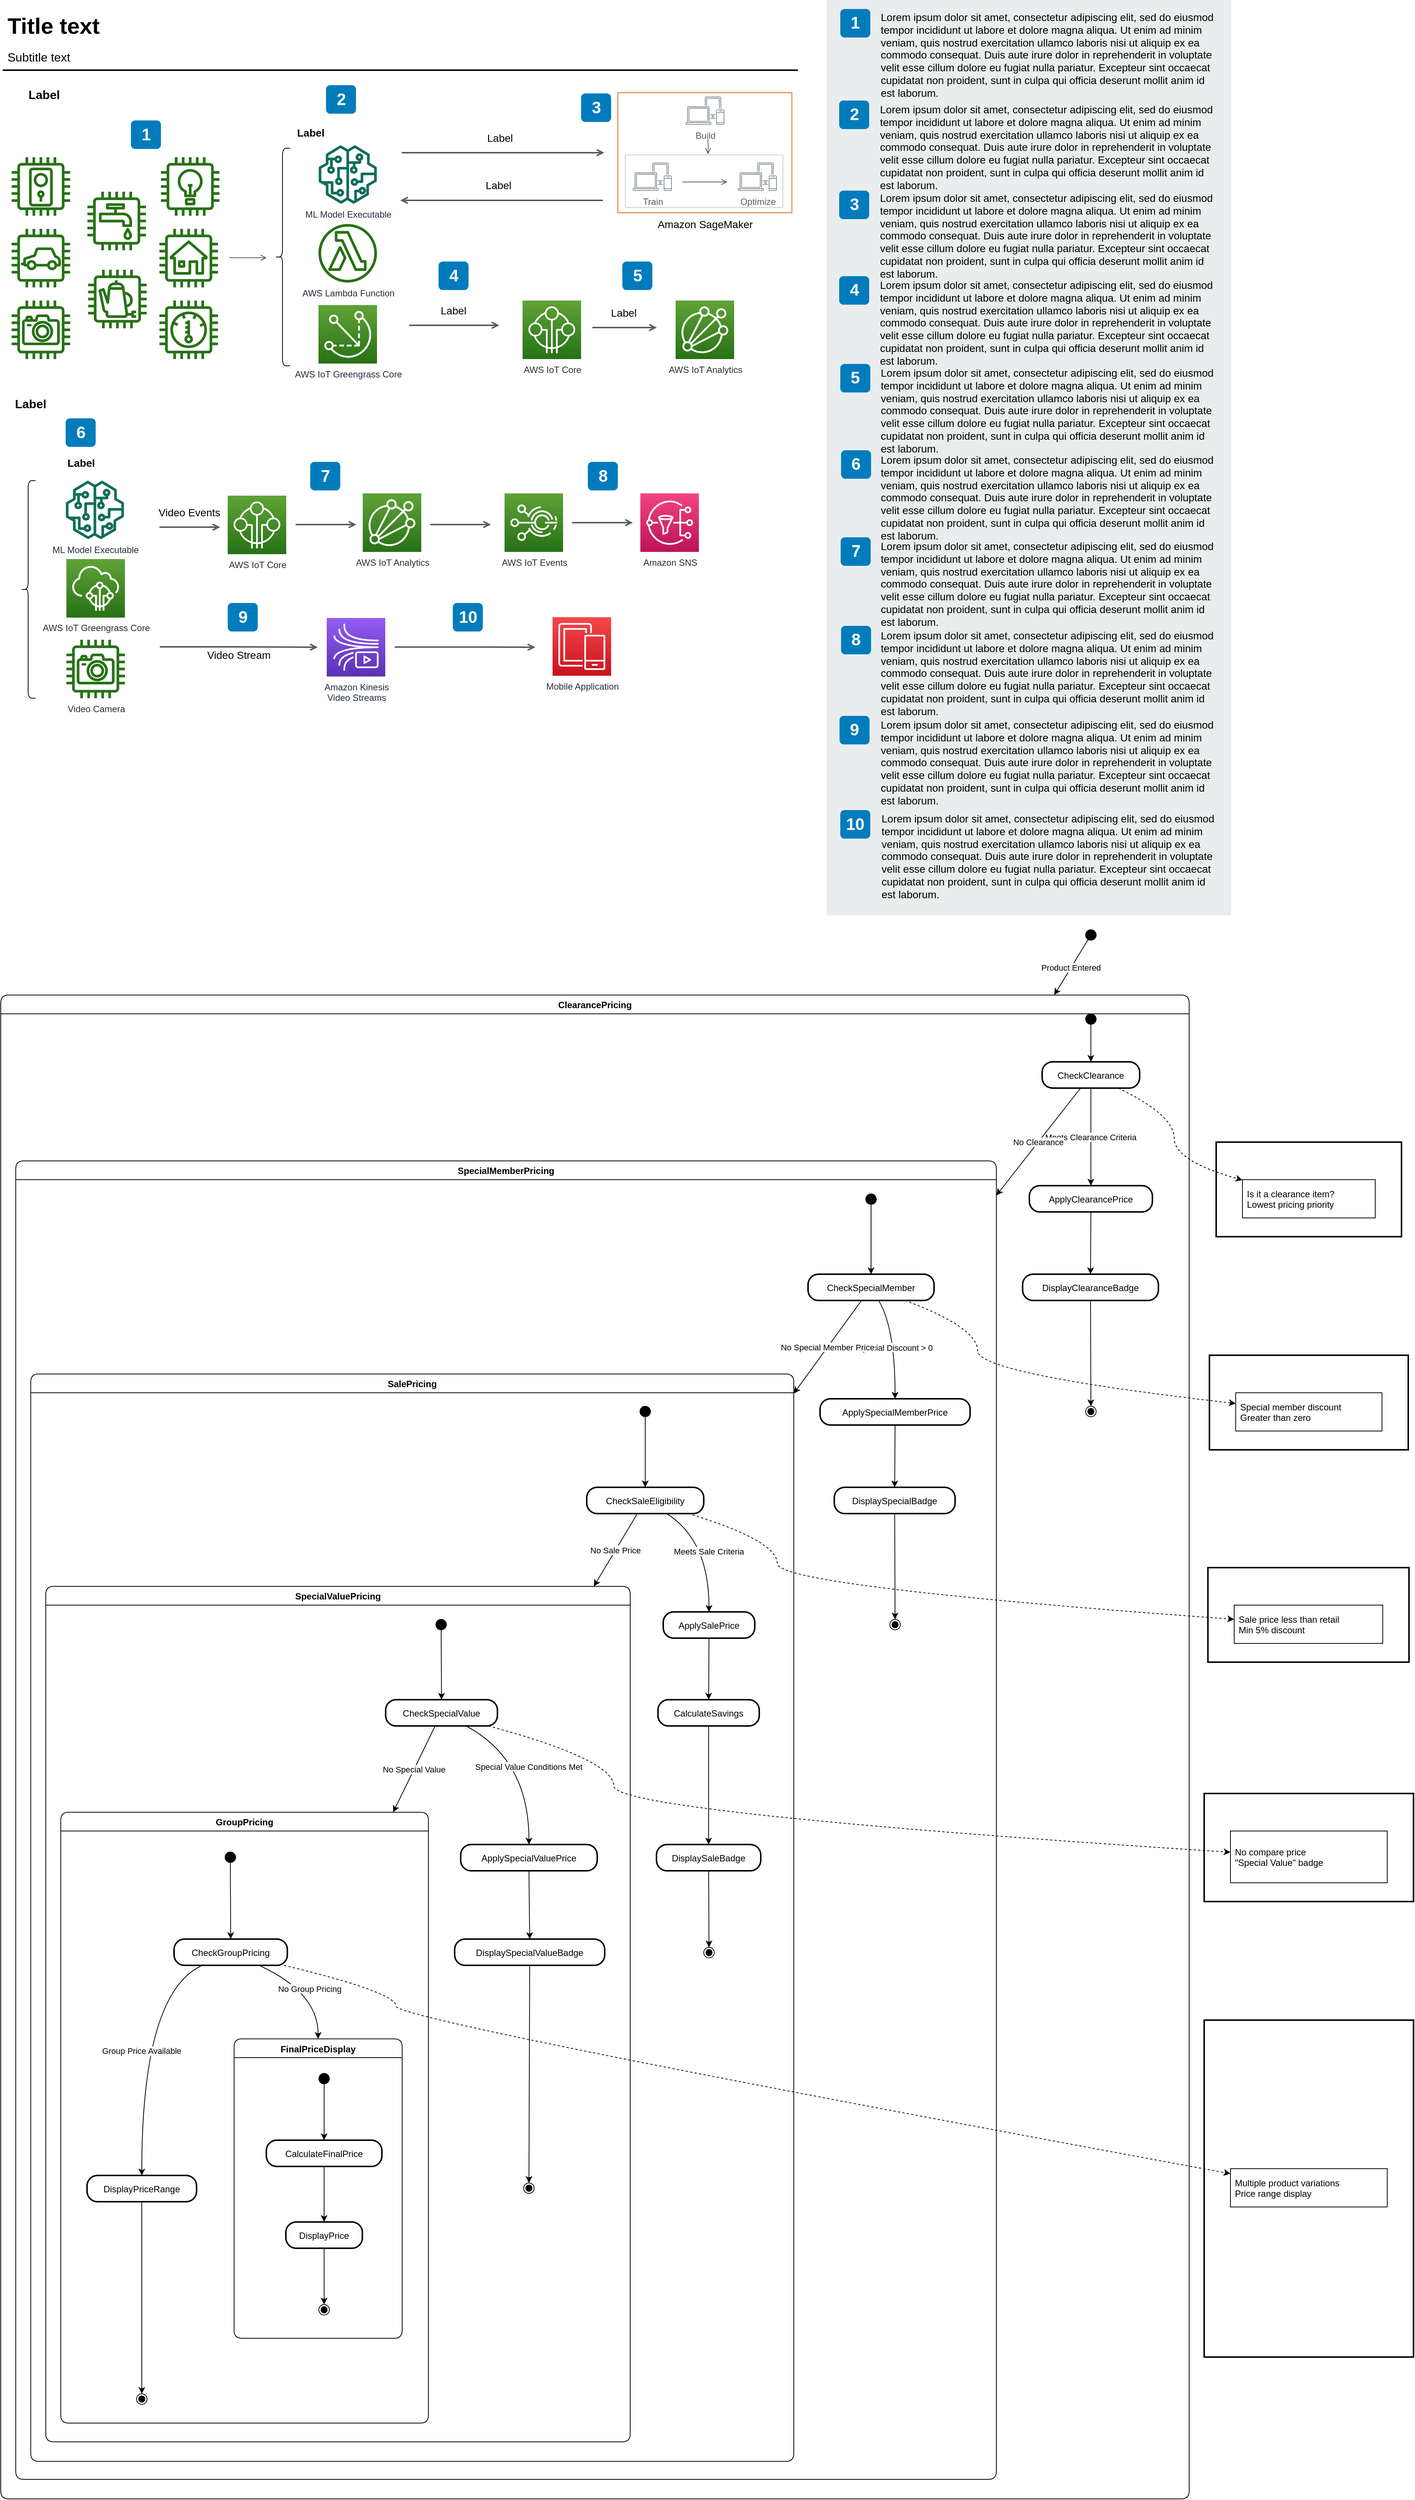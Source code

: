 <mxfile version="24.8.6">
  <diagram id="Ht1M8jgEwFfnCIfOTk4-" name="Page-1">
    <mxGraphModel dx="1221" dy="765" grid="1" gridSize="10" guides="1" tooltips="1" connect="1" arrows="1" fold="1" page="1" pageScale="1" pageWidth="1169" pageHeight="827" math="0" shadow="0">
      <root>
        <mxCell id="0" />
        <mxCell id="1" parent="0" />
        <mxCell id="-QjtrjUzRDEMRZ5MF8oH-14" value="Amazon SageMaker" style="whiteSpace=wrap;html=1;fillColor=none;fontSize=14;fontColor=#000000;dashed=0;fontStyle=0;align=center;verticalAlign=top;strokeColor=#D86613;gradientColor=none;spacingLeft=0;labelPosition=center;verticalLabelPosition=bottom;container=1;pointerEvents=0;collapsible=0;recursiveResize=0;" parent="1" vertex="1">
          <mxGeometry x="872.5" y="174.5" width="232" height="160" as="geometry" />
        </mxCell>
        <mxCell id="SCVMTBWpLvtzJIhz15lM-34" value="" style="whiteSpace=wrap;html=1;fillColor=none;fontSize=14;fontColor=#000000;dashed=0;fontStyle=0;align=center;verticalAlign=top;strokeColor=#CCCCCC;gradientColor=none;spacingLeft=0;labelPosition=center;verticalLabelPosition=bottom;" parent="1" vertex="1">
          <mxGeometry x="882.5" y="257.5" width="210" height="70" as="geometry" />
        </mxCell>
        <mxCell id="-QjtrjUzRDEMRZ5MF8oH-1" value="" style="outlineConnect=0;fontColor=#232F3E;gradientColor=none;fillColor=#277116;strokeColor=none;dashed=0;verticalLabelPosition=bottom;verticalAlign=top;align=center;html=1;fontSize=12;fontStyle=0;aspect=fixed;pointerEvents=1;shape=mxgraph.aws4.door_lock;" parent="1" vertex="1">
          <mxGeometry x="64.5" y="260.5" width="78" height="78" as="geometry" />
        </mxCell>
        <mxCell id="-QjtrjUzRDEMRZ5MF8oH-2" value="" style="outlineConnect=0;fontColor=#232F3E;gradientColor=none;fillColor=#277116;strokeColor=none;dashed=0;verticalLabelPosition=bottom;verticalAlign=top;align=center;html=1;fontSize=12;fontStyle=0;aspect=fixed;pointerEvents=1;shape=mxgraph.aws4.car;" parent="1" vertex="1">
          <mxGeometry x="64.5" y="356" width="78" height="78" as="geometry" />
        </mxCell>
        <mxCell id="-QjtrjUzRDEMRZ5MF8oH-3" value="" style="outlineConnect=0;fontColor=#232F3E;gradientColor=none;fillColor=#277116;strokeColor=none;dashed=0;verticalLabelPosition=bottom;verticalAlign=top;align=center;html=1;fontSize=12;fontStyle=0;aspect=fixed;pointerEvents=1;shape=mxgraph.aws4.camera;" parent="1" vertex="1">
          <mxGeometry x="64.5" y="451.5" width="78" height="78" as="geometry" />
        </mxCell>
        <mxCell id="-QjtrjUzRDEMRZ5MF8oH-4" value="" style="outlineConnect=0;fontColor=#232F3E;gradientColor=none;fillColor=#277116;strokeColor=none;dashed=0;verticalLabelPosition=bottom;verticalAlign=top;align=center;html=1;fontSize=12;fontStyle=0;aspect=fixed;pointerEvents=1;shape=mxgraph.aws4.utility;" parent="1" vertex="1">
          <mxGeometry x="165.5" y="306.5" width="78" height="78" as="geometry" />
        </mxCell>
        <mxCell id="-QjtrjUzRDEMRZ5MF8oH-5" value="" style="outlineConnect=0;fontColor=#232F3E;gradientColor=none;fillColor=#277116;strokeColor=none;dashed=0;verticalLabelPosition=bottom;verticalAlign=top;align=center;html=1;fontSize=12;fontStyle=0;aspect=fixed;pointerEvents=1;shape=mxgraph.aws4.coffee_pot;" parent="1" vertex="1">
          <mxGeometry x="166.5" y="410.5" width="78" height="78" as="geometry" />
        </mxCell>
        <mxCell id="-QjtrjUzRDEMRZ5MF8oH-6" value="" style="outlineConnect=0;fontColor=#232F3E;gradientColor=none;fillColor=#277116;strokeColor=none;dashed=0;verticalLabelPosition=bottom;verticalAlign=top;align=center;html=1;fontSize=12;fontStyle=0;aspect=fixed;pointerEvents=1;shape=mxgraph.aws4.lightbulb;" parent="1" vertex="1">
          <mxGeometry x="263.5" y="260.5" width="78" height="78" as="geometry" />
        </mxCell>
        <mxCell id="-QjtrjUzRDEMRZ5MF8oH-7" value="" style="outlineConnect=0;fontColor=#232F3E;gradientColor=none;fillColor=#277116;strokeColor=none;dashed=0;verticalLabelPosition=bottom;verticalAlign=top;align=center;html=1;fontSize=12;fontStyle=0;aspect=fixed;pointerEvents=1;shape=mxgraph.aws4.house;" parent="1" vertex="1">
          <mxGeometry x="261.5" y="356" width="78" height="78" as="geometry" />
        </mxCell>
        <mxCell id="-QjtrjUzRDEMRZ5MF8oH-8" value="" style="outlineConnect=0;fontColor=#232F3E;gradientColor=none;fillColor=#277116;strokeColor=none;dashed=0;verticalLabelPosition=bottom;verticalAlign=top;align=center;html=1;fontSize=12;fontStyle=0;aspect=fixed;pointerEvents=1;shape=mxgraph.aws4.thermostat;" parent="1" vertex="1">
          <mxGeometry x="261.5" y="451.5" width="78" height="78" as="geometry" />
        </mxCell>
        <mxCell id="-QjtrjUzRDEMRZ5MF8oH-9" value="1" style="rounded=1;whiteSpace=wrap;html=1;fillColor=#007CBD;strokeColor=none;fontColor=#FFFFFF;fontStyle=1;fontSize=22;" parent="1" vertex="1">
          <mxGeometry x="223.5" y="211.5" width="40" height="38" as="geometry" />
        </mxCell>
        <mxCell id="-QjtrjUzRDEMRZ5MF8oH-10" value="ML Model Executable" style="outlineConnect=0;fontColor=#232F3E;gradientColor=none;fillColor=#116D5B;strokeColor=none;dashed=0;verticalLabelPosition=bottom;verticalAlign=top;align=center;html=1;fontSize=12;fontStyle=0;aspect=fixed;pointerEvents=1;shape=mxgraph.aws4.sagemaker_model;" parent="1" vertex="1">
          <mxGeometry x="473.5" y="244.5" width="78" height="78" as="geometry" />
        </mxCell>
        <mxCell id="-QjtrjUzRDEMRZ5MF8oH-11" value="AWS Lambda Function" style="outlineConnect=0;fontColor=#232F3E;gradientColor=none;fillColor=#277116;strokeColor=none;dashed=0;verticalLabelPosition=bottom;verticalAlign=top;align=center;html=1;fontSize=12;fontStyle=0;aspect=fixed;pointerEvents=1;shape=mxgraph.aws4.lambda_function;" parent="1" vertex="1">
          <mxGeometry x="473.5" y="349.5" width="78" height="78" as="geometry" />
        </mxCell>
        <mxCell id="-QjtrjUzRDEMRZ5MF8oH-12" value="AWS IoT Greengrass Core" style="outlineConnect=0;fontColor=#232F3E;gradientColor=#60A337;gradientDirection=north;fillColor=#277116;strokeColor=#ffffff;dashed=0;verticalLabelPosition=bottom;verticalAlign=top;align=center;html=1;fontSize=12;fontStyle=0;aspect=fixed;shape=mxgraph.aws4.resourceIcon;resIcon=mxgraph.aws4.greengrass;" parent="1" vertex="1">
          <mxGeometry x="473.5" y="457.5" width="78" height="78" as="geometry" />
        </mxCell>
        <mxCell id="-QjtrjUzRDEMRZ5MF8oH-16" value="AWS IoT Core" style="outlineConnect=0;fontColor=#232F3E;gradientColor=#60A337;gradientDirection=north;fillColor=#277116;strokeColor=#ffffff;dashed=0;verticalLabelPosition=bottom;verticalAlign=top;align=center;html=1;fontSize=12;fontStyle=0;aspect=fixed;shape=mxgraph.aws4.resourceIcon;resIcon=mxgraph.aws4.internet_of_things;" parent="1" vertex="1">
          <mxGeometry x="745.5" y="451.5" width="78" height="78" as="geometry" />
        </mxCell>
        <mxCell id="-QjtrjUzRDEMRZ5MF8oH-17" value="AWS IoT Analytics" style="outlineConnect=0;fontColor=#232F3E;gradientColor=#60A337;gradientDirection=north;fillColor=#277116;strokeColor=#ffffff;dashed=0;verticalLabelPosition=bottom;verticalAlign=top;align=center;html=1;fontSize=12;fontStyle=0;aspect=fixed;shape=mxgraph.aws4.resourceIcon;resIcon=mxgraph.aws4.iot_analytics;" parent="1" vertex="1">
          <mxGeometry x="949.5" y="451.5" width="78" height="78" as="geometry" />
        </mxCell>
        <mxCell id="-QjtrjUzRDEMRZ5MF8oH-18" value="ML Model Executable" style="outlineConnect=0;fontColor=#232F3E;gradientColor=none;fillColor=#116D5B;strokeColor=none;dashed=0;verticalLabelPosition=bottom;verticalAlign=top;align=center;html=1;fontSize=12;fontStyle=0;aspect=fixed;pointerEvents=1;shape=mxgraph.aws4.sagemaker_model;" parent="1" vertex="1">
          <mxGeometry x="136.5" y="691.5" width="78" height="78" as="geometry" />
        </mxCell>
        <mxCell id="-QjtrjUzRDEMRZ5MF8oH-19" value="AWS IoT Greengrass Core" style="outlineConnect=0;fontColor=#232F3E;gradientColor=#60A337;gradientDirection=north;fillColor=#277116;strokeColor=#ffffff;dashed=0;verticalLabelPosition=bottom;verticalAlign=top;align=center;html=1;fontSize=12;fontStyle=0;aspect=fixed;shape=mxgraph.aws4.resourceIcon;resIcon=mxgraph.aws4.iot_core;" parent="1" vertex="1">
          <mxGeometry x="137.5" y="796" width="78" height="78" as="geometry" />
        </mxCell>
        <mxCell id="-QjtrjUzRDEMRZ5MF8oH-20" value="Video Camera" style="outlineConnect=0;fontColor=#232F3E;gradientColor=none;fillColor=#277116;strokeColor=none;dashed=0;verticalLabelPosition=bottom;verticalAlign=top;align=center;html=1;fontSize=12;fontStyle=0;aspect=fixed;pointerEvents=1;shape=mxgraph.aws4.camera;" parent="1" vertex="1">
          <mxGeometry x="137.5" y="903.5" width="78" height="78" as="geometry" />
        </mxCell>
        <mxCell id="-QjtrjUzRDEMRZ5MF8oH-21" value="AWS IoT Core" style="outlineConnect=0;fontColor=#232F3E;gradientColor=#60A337;gradientDirection=north;fillColor=#277116;strokeColor=#ffffff;dashed=0;verticalLabelPosition=bottom;verticalAlign=top;align=center;html=1;fontSize=12;fontStyle=0;aspect=fixed;shape=mxgraph.aws4.resourceIcon;resIcon=mxgraph.aws4.internet_of_things;" parent="1" vertex="1">
          <mxGeometry x="352.5" y="711.5" width="78" height="78" as="geometry" />
        </mxCell>
        <mxCell id="-QjtrjUzRDEMRZ5MF8oH-22" value="AWS IoT Analytics" style="outlineConnect=0;fontColor=#232F3E;gradientColor=#60A337;gradientDirection=north;fillColor=#277116;strokeColor=#ffffff;dashed=0;verticalLabelPosition=bottom;verticalAlign=top;align=center;html=1;fontSize=12;fontStyle=0;aspect=fixed;shape=mxgraph.aws4.resourceIcon;resIcon=mxgraph.aws4.iot_analytics;" parent="1" vertex="1">
          <mxGeometry x="532.5" y="708.5" width="78" height="78" as="geometry" />
        </mxCell>
        <mxCell id="-QjtrjUzRDEMRZ5MF8oH-23" value="AWS IoT Events" style="outlineConnect=0;fontColor=#232F3E;gradientColor=#60A337;gradientDirection=north;fillColor=#277116;strokeColor=#ffffff;dashed=0;verticalLabelPosition=bottom;verticalAlign=top;align=center;html=1;fontSize=12;fontStyle=0;aspect=fixed;shape=mxgraph.aws4.resourceIcon;resIcon=mxgraph.aws4.iot_events;" parent="1" vertex="1">
          <mxGeometry x="721.5" y="708.5" width="78" height="78" as="geometry" />
        </mxCell>
        <mxCell id="-QjtrjUzRDEMRZ5MF8oH-24" value="Amazon SNS" style="outlineConnect=0;fontColor=#232F3E;gradientColor=#F34482;gradientDirection=north;fillColor=#BC1356;strokeColor=#ffffff;dashed=0;verticalLabelPosition=bottom;verticalAlign=top;align=center;html=1;fontSize=12;fontStyle=0;aspect=fixed;shape=mxgraph.aws4.resourceIcon;resIcon=mxgraph.aws4.sns;" parent="1" vertex="1">
          <mxGeometry x="902.5" y="708.5" width="78" height="78" as="geometry" />
        </mxCell>
        <mxCell id="-QjtrjUzRDEMRZ5MF8oH-25" value="Amazon Kinesis&lt;br&gt;Video Streams&lt;br&gt;" style="outlineConnect=0;fontColor=#232F3E;gradientColor=#945DF2;gradientDirection=north;fillColor=#5A30B5;strokeColor=#ffffff;dashed=0;verticalLabelPosition=bottom;verticalAlign=top;align=center;html=1;fontSize=12;fontStyle=0;aspect=fixed;shape=mxgraph.aws4.resourceIcon;resIcon=mxgraph.aws4.kinesis_video_streams;" parent="1" vertex="1">
          <mxGeometry x="484.5" y="874.5" width="78" height="78" as="geometry" />
        </mxCell>
        <mxCell id="-QjtrjUzRDEMRZ5MF8oH-26" value="Mobile Application" style="outlineConnect=0;fontColor=#232F3E;gradientColor=#F54749;gradientDirection=north;fillColor=#C7131F;strokeColor=#ffffff;dashed=0;verticalLabelPosition=bottom;verticalAlign=top;align=center;html=1;fontSize=12;fontStyle=0;aspect=fixed;shape=mxgraph.aws4.resourceIcon;resIcon=mxgraph.aws4.mobile;" parent="1" vertex="1">
          <mxGeometry x="785.5" y="873.5" width="78" height="78" as="geometry" />
        </mxCell>
        <mxCell id="-QjtrjUzRDEMRZ5MF8oH-27" value="2" style="rounded=1;whiteSpace=wrap;html=1;fillColor=#007CBD;strokeColor=none;fontColor=#FFFFFF;fontStyle=1;fontSize=22;" parent="1" vertex="1">
          <mxGeometry x="483.5" y="164.5" width="40" height="38" as="geometry" />
        </mxCell>
        <mxCell id="-QjtrjUzRDEMRZ5MF8oH-28" value="3" style="rounded=1;whiteSpace=wrap;html=1;fillColor=#007CBD;strokeColor=none;fontColor=#FFFFFF;fontStyle=1;fontSize=22;" parent="1" vertex="1">
          <mxGeometry x="823.5" y="175.5" width="40" height="38" as="geometry" />
        </mxCell>
        <mxCell id="-QjtrjUzRDEMRZ5MF8oH-29" value="4" style="rounded=1;whiteSpace=wrap;html=1;fillColor=#007CBD;strokeColor=none;fontColor=#FFFFFF;fontStyle=1;fontSize=22;" parent="1" vertex="1">
          <mxGeometry x="633.5" y="399.5" width="40" height="38" as="geometry" />
        </mxCell>
        <mxCell id="-QjtrjUzRDEMRZ5MF8oH-30" value="5" style="rounded=1;whiteSpace=wrap;html=1;fillColor=#007CBD;strokeColor=none;fontColor=#FFFFFF;fontStyle=1;fontSize=22;" parent="1" vertex="1">
          <mxGeometry x="878.5" y="399.5" width="40" height="38" as="geometry" />
        </mxCell>
        <mxCell id="-QjtrjUzRDEMRZ5MF8oH-31" value="6" style="rounded=1;whiteSpace=wrap;html=1;fillColor=#007CBD;strokeColor=none;fontColor=#FFFFFF;fontStyle=1;fontSize=22;" parent="1" vertex="1">
          <mxGeometry x="136.5" y="608.5" width="40" height="38" as="geometry" />
        </mxCell>
        <mxCell id="-QjtrjUzRDEMRZ5MF8oH-32" value="7" style="rounded=1;whiteSpace=wrap;html=1;fillColor=#007CBD;strokeColor=none;fontColor=#FFFFFF;fontStyle=1;fontSize=22;" parent="1" vertex="1">
          <mxGeometry x="462.5" y="666.5" width="40" height="38" as="geometry" />
        </mxCell>
        <mxCell id="-QjtrjUzRDEMRZ5MF8oH-33" value="8" style="rounded=1;whiteSpace=wrap;html=1;fillColor=#007CBD;strokeColor=none;fontColor=#FFFFFF;fontStyle=1;fontSize=22;" parent="1" vertex="1">
          <mxGeometry x="832.5" y="666.5" width="40" height="38" as="geometry" />
        </mxCell>
        <mxCell id="-QjtrjUzRDEMRZ5MF8oH-34" value="9" style="rounded=1;whiteSpace=wrap;html=1;fillColor=#007CBD;strokeColor=none;fontColor=#FFFFFF;fontStyle=1;fontSize=22;" parent="1" vertex="1">
          <mxGeometry x="352.5" y="854.5" width="40" height="38" as="geometry" />
        </mxCell>
        <mxCell id="-QjtrjUzRDEMRZ5MF8oH-35" value="10" style="rounded=1;whiteSpace=wrap;html=1;fillColor=#007CBD;strokeColor=none;fontColor=#FFFFFF;fontStyle=1;fontSize=22;" parent="1" vertex="1">
          <mxGeometry x="652.5" y="854.5" width="40" height="38" as="geometry" />
        </mxCell>
        <mxCell id="-QjtrjUzRDEMRZ5MF8oH-47" value="Title text" style="text;html=1;resizable=0;points=[];autosize=1;align=left;verticalAlign=top;spacingTop=-4;fontSize=30;fontStyle=1" parent="1" vertex="1">
          <mxGeometry x="56.5" y="64.5" width="130" height="40" as="geometry" />
        </mxCell>
        <mxCell id="-QjtrjUzRDEMRZ5MF8oH-48" value="Subtitle text&lt;br style=&quot;font-size: 16px&quot;&gt;" style="text;html=1;resizable=0;points=[];autosize=1;align=left;verticalAlign=top;spacingTop=-4;fontSize=16;" parent="1" vertex="1">
          <mxGeometry x="56.5" y="114.5" width="100" height="20" as="geometry" />
        </mxCell>
        <mxCell id="-QjtrjUzRDEMRZ5MF8oH-49" value="Label" style="text;html=1;resizable=0;points=[];autosize=1;align=left;verticalAlign=top;spacingTop=-4;fontSize=16;fontStyle=1" parent="1" vertex="1">
          <mxGeometry x="84.5" y="164.5" width="50" height="20" as="geometry" />
        </mxCell>
        <mxCell id="SCVMTBWpLvtzJIhz15lM-1" value="" style="line;strokeWidth=2;html=1;fontSize=14;" parent="1" vertex="1">
          <mxGeometry x="52.5" y="139.5" width="1060" height="10" as="geometry" />
        </mxCell>
        <mxCell id="SCVMTBWpLvtzJIhz15lM-2" value="&lt;span&gt;Label&lt;/span&gt;" style="text;html=1;resizable=0;points=[];autosize=1;align=left;verticalAlign=top;spacingTop=-4;fontSize=14;fontStyle=1" parent="1" vertex="1">
          <mxGeometry x="442.5" y="216.5" width="50" height="20" as="geometry" />
        </mxCell>
        <mxCell id="SCVMTBWpLvtzJIhz15lM-3" value="" style="edgeStyle=orthogonalEdgeStyle;html=1;endArrow=open;elbow=vertical;startArrow=none;endFill=0;strokeColor=#545B64;rounded=0;fontSize=14;" parent="1" edge="1">
          <mxGeometry width="100" relative="1" as="geometry">
            <mxPoint x="354.5" y="394.5" as="sourcePoint" />
            <mxPoint x="404.5" y="394.5" as="targetPoint" />
          </mxGeometry>
        </mxCell>
        <mxCell id="SCVMTBWpLvtzJIhz15lM-5" value="" style="shape=curlyBracket;whiteSpace=wrap;html=1;rounded=1;fontSize=14;" parent="1" vertex="1">
          <mxGeometry x="415.5" y="248.5" width="20" height="290" as="geometry" />
        </mxCell>
        <mxCell id="SCVMTBWpLvtzJIhz15lM-17" value="&lt;span&gt;Label&lt;/span&gt;" style="edgeStyle=orthogonalEdgeStyle;html=1;endArrow=open;elbow=vertical;startArrow=none;endFill=0;strokeColor=#545B64;rounded=0;fontSize=14;strokeWidth=2;" parent="1" edge="1">
          <mxGeometry x="-0.037" y="20" width="100" relative="1" as="geometry">
            <mxPoint x="584.5" y="254.5" as="sourcePoint" />
            <mxPoint x="854.5" y="254.5" as="targetPoint" />
            <mxPoint as="offset" />
          </mxGeometry>
        </mxCell>
        <mxCell id="SCVMTBWpLvtzJIhz15lM-18" value="&lt;span&gt;Label&lt;/span&gt;" style="edgeStyle=orthogonalEdgeStyle;html=1;endArrow=none;elbow=vertical;startArrow=open;endFill=0;strokeColor=#545B64;rounded=0;fontSize=14;strokeWidth=2;startFill=0;" parent="1" edge="1">
          <mxGeometry x="-0.037" y="20" width="100" relative="1" as="geometry">
            <mxPoint x="582.5" y="318" as="sourcePoint" />
            <mxPoint x="852.5" y="318" as="targetPoint" />
            <mxPoint as="offset" />
          </mxGeometry>
        </mxCell>
        <mxCell id="SCVMTBWpLvtzJIhz15lM-19" value="&lt;span&gt;Label&lt;/span&gt;" style="edgeStyle=orthogonalEdgeStyle;html=1;endArrow=open;elbow=vertical;startArrow=none;endFill=0;strokeColor=#545B64;rounded=0;fontSize=14;strokeWidth=2;" parent="1" edge="1">
          <mxGeometry x="-0.037" y="20" width="100" relative="1" as="geometry">
            <mxPoint x="594.5" y="484.5" as="sourcePoint" />
            <mxPoint x="714.5" y="484.5" as="targetPoint" />
            <mxPoint as="offset" />
          </mxGeometry>
        </mxCell>
        <mxCell id="SCVMTBWpLvtzJIhz15lM-20" value="&lt;span&gt;Label&lt;/span&gt;" style="edgeStyle=orthogonalEdgeStyle;html=1;endArrow=open;elbow=vertical;startArrow=none;endFill=0;strokeColor=#545B64;rounded=0;fontSize=14;strokeWidth=2;" parent="1" edge="1">
          <mxGeometry x="-0.037" y="20" width="100" relative="1" as="geometry">
            <mxPoint x="838.5" y="487.5" as="sourcePoint" />
            <mxPoint x="924.5" y="487.5" as="targetPoint" />
            <mxPoint as="offset" />
          </mxGeometry>
        </mxCell>
        <mxCell id="SCVMTBWpLvtzJIhz15lM-21" value="Label" style="text;html=1;resizable=0;points=[];autosize=1;align=left;verticalAlign=top;spacingTop=-4;fontSize=16;fontStyle=1" parent="1" vertex="1">
          <mxGeometry x="66.5" y="576.5" width="50" height="20" as="geometry" />
        </mxCell>
        <mxCell id="SCVMTBWpLvtzJIhz15lM-22" value="&lt;span&gt;Label&lt;/span&gt;" style="text;html=1;resizable=0;points=[];autosize=1;align=left;verticalAlign=top;spacingTop=-4;fontSize=14;fontStyle=1" parent="1" vertex="1">
          <mxGeometry x="136.5" y="656.5" width="50" height="20" as="geometry" />
        </mxCell>
        <mxCell id="SCVMTBWpLvtzJIhz15lM-23" value="" style="shape=curlyBracket;whiteSpace=wrap;html=1;rounded=1;fontSize=14;" parent="1" vertex="1">
          <mxGeometry x="76.5" y="691.5" width="20" height="290" as="geometry" />
        </mxCell>
        <mxCell id="SCVMTBWpLvtzJIhz15lM-24" value="Video Events" style="edgeStyle=orthogonalEdgeStyle;html=1;endArrow=open;elbow=vertical;startArrow=none;endFill=0;strokeColor=#545B64;rounded=0;fontSize=14;strokeWidth=2;" parent="1" edge="1">
          <mxGeometry x="-0.037" y="20" width="100" relative="1" as="geometry">
            <mxPoint x="261.5" y="753.5" as="sourcePoint" />
            <mxPoint x="342.5" y="753.5" as="targetPoint" />
            <mxPoint as="offset" />
          </mxGeometry>
        </mxCell>
        <mxCell id="SCVMTBWpLvtzJIhz15lM-25" value="" style="edgeStyle=orthogonalEdgeStyle;html=1;endArrow=open;elbow=vertical;startArrow=none;endFill=0;strokeColor=#545B64;rounded=0;fontSize=14;strokeWidth=2;" parent="1" edge="1">
          <mxGeometry x="-0.037" y="20" width="100" relative="1" as="geometry">
            <mxPoint x="443" y="750" as="sourcePoint" />
            <mxPoint x="524" y="750" as="targetPoint" />
            <mxPoint as="offset" />
          </mxGeometry>
        </mxCell>
        <mxCell id="SCVMTBWpLvtzJIhz15lM-26" value="" style="edgeStyle=orthogonalEdgeStyle;html=1;endArrow=open;elbow=vertical;startArrow=none;endFill=0;strokeColor=#545B64;rounded=0;fontSize=14;strokeWidth=2;" parent="1" edge="1">
          <mxGeometry x="-0.037" y="20" width="100" relative="1" as="geometry">
            <mxPoint x="622.5" y="750" as="sourcePoint" />
            <mxPoint x="703.5" y="750" as="targetPoint" />
            <mxPoint as="offset" />
          </mxGeometry>
        </mxCell>
        <mxCell id="SCVMTBWpLvtzJIhz15lM-27" value="" style="edgeStyle=orthogonalEdgeStyle;html=1;endArrow=open;elbow=vertical;startArrow=none;endFill=0;strokeColor=#545B64;rounded=0;fontSize=14;strokeWidth=2;" parent="1" edge="1">
          <mxGeometry x="-0.037" y="20" width="100" relative="1" as="geometry">
            <mxPoint x="811.5" y="747.5" as="sourcePoint" />
            <mxPoint x="892.5" y="747.5" as="targetPoint" />
            <mxPoint as="offset" />
          </mxGeometry>
        </mxCell>
        <mxCell id="SCVMTBWpLvtzJIhz15lM-28" value="Video Stream" style="edgeStyle=orthogonalEdgeStyle;html=1;endArrow=open;elbow=vertical;startArrow=none;endFill=0;strokeColor=#545B64;rounded=0;fontSize=14;strokeWidth=2;" parent="1" edge="1">
          <mxGeometry x="0.004" y="-11" width="100" relative="1" as="geometry">
            <mxPoint x="262" y="913" as="sourcePoint" />
            <mxPoint x="472.5" y="913.5" as="targetPoint" />
            <mxPoint as="offset" />
            <Array as="points">
              <mxPoint x="367.5" y="913.5" />
            </Array>
          </mxGeometry>
        </mxCell>
        <mxCell id="SCVMTBWpLvtzJIhz15lM-29" value="" style="edgeStyle=orthogonalEdgeStyle;html=1;endArrow=open;elbow=vertical;startArrow=none;endFill=0;strokeColor=#545B64;rounded=0;fontSize=14;strokeWidth=2;" parent="1" edge="1">
          <mxGeometry x="0.004" y="-11" width="100" relative="1" as="geometry">
            <mxPoint x="575.071" y="913.214" as="sourcePoint" />
            <mxPoint x="762.5" y="913.5" as="targetPoint" />
            <mxPoint as="offset" />
            <Array as="points">
              <mxPoint x="680.5" y="913.5" />
            </Array>
          </mxGeometry>
        </mxCell>
        <mxCell id="SCVMTBWpLvtzJIhz15lM-30" value="Build" style="outlineConnect=0;gradientColor=none;fontColor=#545B64;strokeColor=none;fillColor=#879196;dashed=0;verticalLabelPosition=bottom;verticalAlign=top;align=center;html=1;fontSize=12;fontStyle=0;aspect=fixed;shape=mxgraph.aws4.illustration_devices;pointerEvents=1" parent="1" vertex="1">
          <mxGeometry x="962.5" y="179.5" width="52" height="38" as="geometry" />
        </mxCell>
        <mxCell id="SCVMTBWpLvtzJIhz15lM-31" value="Train" style="outlineConnect=0;gradientColor=none;fontColor=#545B64;strokeColor=none;fillColor=#879196;dashed=0;verticalLabelPosition=bottom;verticalAlign=top;align=center;html=1;fontSize=12;fontStyle=0;aspect=fixed;shape=mxgraph.aws4.illustration_devices;pointerEvents=1" parent="1" vertex="1">
          <mxGeometry x="892.5" y="267.5" width="52" height="38" as="geometry" />
        </mxCell>
        <mxCell id="SCVMTBWpLvtzJIhz15lM-32" value="Optimize" style="outlineConnect=0;gradientColor=none;fontColor=#545B64;strokeColor=none;fillColor=#879196;dashed=0;verticalLabelPosition=bottom;verticalAlign=top;align=center;html=1;fontSize=12;fontStyle=0;aspect=fixed;shape=mxgraph.aws4.illustration_devices;pointerEvents=1" parent="1" vertex="1">
          <mxGeometry x="1032.5" y="267.5" width="52" height="38" as="geometry" />
        </mxCell>
        <mxCell id="SCVMTBWpLvtzJIhz15lM-33" value="" style="edgeStyle=orthogonalEdgeStyle;html=1;endArrow=open;elbow=vertical;startArrow=none;endFill=0;strokeColor=#545B64;rounded=0;fontSize=14;" parent="1" edge="1">
          <mxGeometry width="100" relative="1" as="geometry">
            <mxPoint x="958.5" y="293.5" as="sourcePoint" />
            <mxPoint x="1018.5" y="293.5" as="targetPoint" />
          </mxGeometry>
        </mxCell>
        <mxCell id="SCVMTBWpLvtzJIhz15lM-35" value="" style="edgeStyle=orthogonalEdgeStyle;html=1;endArrow=open;elbow=vertical;startArrow=none;endFill=0;strokeColor=#545B64;rounded=0;fontSize=14;" parent="1" edge="1">
          <mxGeometry width="100" relative="1" as="geometry">
            <mxPoint x="992.5" y="236.468" as="sourcePoint" />
            <mxPoint x="992.5" y="256.468" as="targetPoint" />
          </mxGeometry>
        </mxCell>
        <mxCell id="7OVz4w7n9kzEPWy-4BBC-3" value="" style="rounded=0;whiteSpace=wrap;html=1;fillColor=#EAEDED;fontSize=22;fontColor=#FFFFFF;strokeColor=none;labelBackgroundColor=none;" parent="1" vertex="1">
          <mxGeometry x="1151" y="51" width="539" height="1220" as="geometry" />
        </mxCell>
        <mxCell id="7OVz4w7n9kzEPWy-4BBC-4" value="1" style="rounded=1;whiteSpace=wrap;html=1;fillColor=#007CBD;strokeColor=none;fontColor=#FFFFFF;fontStyle=1;fontSize=22;labelBackgroundColor=none;" parent="1" vertex="1">
          <mxGeometry x="1169" y="63" width="40" height="38" as="geometry" />
        </mxCell>
        <mxCell id="7OVz4w7n9kzEPWy-4BBC-5" value="2" style="rounded=1;whiteSpace=wrap;html=1;fillColor=#007CBD;strokeColor=none;fontColor=#FFFFFF;fontStyle=1;fontSize=22;labelBackgroundColor=none;" parent="1" vertex="1">
          <mxGeometry x="1167.5" y="185" width="40" height="38" as="geometry" />
        </mxCell>
        <mxCell id="7OVz4w7n9kzEPWy-4BBC-6" value="3" style="rounded=1;whiteSpace=wrap;html=1;fillColor=#007CBD;strokeColor=none;fontColor=#FFFFFF;fontStyle=1;fontSize=22;labelBackgroundColor=none;" parent="1" vertex="1">
          <mxGeometry x="1167.5" y="305" width="40" height="38" as="geometry" />
        </mxCell>
        <mxCell id="7OVz4w7n9kzEPWy-4BBC-7" value="4" style="rounded=1;whiteSpace=wrap;html=1;fillColor=#007CBD;strokeColor=none;fontColor=#FFFFFF;fontStyle=1;fontSize=22;labelBackgroundColor=none;" parent="1" vertex="1">
          <mxGeometry x="1167.5" y="419" width="40" height="38" as="geometry" />
        </mxCell>
        <mxCell id="7OVz4w7n9kzEPWy-4BBC-8" value="5" style="rounded=1;whiteSpace=wrap;html=1;fillColor=#007CBD;strokeColor=none;fontColor=#FFFFFF;fontStyle=1;fontSize=22;labelBackgroundColor=none;" parent="1" vertex="1">
          <mxGeometry x="1169" y="536" width="40" height="38" as="geometry" />
        </mxCell>
        <mxCell id="7OVz4w7n9kzEPWy-4BBC-9" value="6" style="rounded=1;whiteSpace=wrap;html=1;fillColor=#007CBD;strokeColor=none;fontColor=#FFFFFF;fontStyle=1;fontSize=22;labelBackgroundColor=none;" parent="1" vertex="1">
          <mxGeometry x="1170" y="651" width="40" height="38" as="geometry" />
        </mxCell>
        <mxCell id="7OVz4w7n9kzEPWy-4BBC-10" value="7" style="rounded=1;whiteSpace=wrap;html=1;fillColor=#007CBD;strokeColor=none;fontColor=#FFFFFF;fontStyle=1;fontSize=22;labelBackgroundColor=none;" parent="1" vertex="1">
          <mxGeometry x="1169.5" y="767" width="40" height="38" as="geometry" />
        </mxCell>
        <mxCell id="7OVz4w7n9kzEPWy-4BBC-11" value="8" style="rounded=1;whiteSpace=wrap;html=1;fillColor=#007CBD;strokeColor=none;fontColor=#FFFFFF;fontStyle=1;fontSize=22;labelBackgroundColor=none;" parent="1" vertex="1">
          <mxGeometry x="1170" y="885" width="40" height="38" as="geometry" />
        </mxCell>
        <mxCell id="7OVz4w7n9kzEPWy-4BBC-12" value="9" style="rounded=1;whiteSpace=wrap;html=1;fillColor=#007CBD;strokeColor=none;fontColor=#FFFFFF;fontStyle=1;fontSize=22;labelBackgroundColor=none;" parent="1" vertex="1">
          <mxGeometry x="1168" y="1005" width="40" height="38" as="geometry" />
        </mxCell>
        <mxCell id="7OVz4w7n9kzEPWy-4BBC-13" value="&lt;span&gt;Lorem ipsum dolor sit amet, consectetur adipiscing elit, sed do eiusmod tempor incididunt ut labore et dolore magna aliqua. Ut enim ad minim veniam, quis nostrud exercitation ullamco laboris nisi ut aliquip ex ea commodo consequat. Duis aute irure dolor in reprehenderit in voluptate velit esse cillum dolore eu fugiat nulla pariatur. Excepteur sint occaecat cupidatat non proident, sunt in culpa qui officia deserunt mollit anim id est laborum.&lt;/span&gt;&lt;br&gt;" style="text;html=1;align=left;verticalAlign=top;spacingTop=-4;fontSize=14;labelBackgroundColor=none;whiteSpace=wrap;" parent="1" vertex="1">
          <mxGeometry x="1220.5" y="62.5" width="449" height="118" as="geometry" />
        </mxCell>
        <mxCell id="7OVz4w7n9kzEPWy-4BBC-14" value="&lt;span&gt;Lorem ipsum dolor sit amet, consectetur adipiscing elit, sed do eiusmod tempor incididunt ut labore et dolore magna aliqua. Ut enim ad minim veniam, quis nostrud exercitation ullamco laboris nisi ut aliquip ex ea commodo consequat. Duis aute irure dolor in reprehenderit in voluptate velit esse cillum dolore eu fugiat nulla pariatur. Excepteur sint occaecat cupidatat non proident, sunt in culpa qui officia deserunt mollit anim id est laborum.&lt;/span&gt;&lt;br&gt;" style="text;html=1;align=left;verticalAlign=top;spacingTop=-4;fontSize=14;labelBackgroundColor=none;whiteSpace=wrap;" parent="1" vertex="1">
          <mxGeometry x="1219.5" y="185.5" width="450" height="115" as="geometry" />
        </mxCell>
        <mxCell id="7OVz4w7n9kzEPWy-4BBC-15" value="&lt;span&gt;Lorem ipsum dolor sit amet, consectetur adipiscing elit, sed do eiusmod tempor incididunt ut labore et dolore magna aliqua. Ut enim ad minim veniam, quis nostrud exercitation ullamco laboris nisi ut aliquip ex ea commodo consequat. Duis aute irure dolor in reprehenderit in voluptate velit esse cillum dolore eu fugiat nulla pariatur. Excepteur sint occaecat cupidatat non proident, sunt in culpa qui officia deserunt mollit anim id est laborum.&lt;/span&gt;&lt;br&gt;" style="text;html=1;align=left;verticalAlign=top;spacingTop=-4;fontSize=14;labelBackgroundColor=none;whiteSpace=wrap;" parent="1" vertex="1">
          <mxGeometry x="1219.5" y="303.5" width="450" height="117" as="geometry" />
        </mxCell>
        <mxCell id="7OVz4w7n9kzEPWy-4BBC-16" value="&lt;span&gt;Lorem ipsum dolor sit amet, consectetur adipiscing elit, sed do eiusmod tempor incididunt ut labore et dolore magna aliqua. Ut enim ad minim veniam, quis nostrud exercitation ullamco laboris nisi ut aliquip ex ea commodo consequat. Duis aute irure dolor in reprehenderit in voluptate velit esse cillum dolore eu fugiat nulla pariatur. Excepteur sint occaecat cupidatat non proident, sunt in culpa qui officia deserunt mollit anim id est laborum.&lt;/span&gt;&lt;br&gt;" style="text;html=1;align=left;verticalAlign=top;spacingTop=-4;fontSize=14;labelBackgroundColor=none;whiteSpace=wrap;" parent="1" vertex="1">
          <mxGeometry x="1219.5" y="419.5" width="450" height="121" as="geometry" />
        </mxCell>
        <mxCell id="7OVz4w7n9kzEPWy-4BBC-17" value="&lt;span&gt;Lorem ipsum dolor sit amet, consectetur adipiscing elit, sed do eiusmod tempor incididunt ut labore et dolore magna aliqua. Ut enim ad minim veniam, quis nostrud exercitation ullamco laboris nisi ut aliquip ex ea commodo consequat. Duis aute irure dolor in reprehenderit in voluptate velit esse cillum dolore eu fugiat nulla pariatur. Excepteur sint occaecat cupidatat non proident, sunt in culpa qui officia deserunt mollit anim id est laborum.&lt;/span&gt;&lt;br&gt;" style="text;html=1;align=left;verticalAlign=top;spacingTop=-4;fontSize=14;labelBackgroundColor=none;whiteSpace=wrap;" parent="1" vertex="1">
          <mxGeometry x="1220.5" y="536.5" width="449" height="114" as="geometry" />
        </mxCell>
        <mxCell id="7OVz4w7n9kzEPWy-4BBC-18" value="&lt;span&gt;Lorem ipsum dolor sit amet, consectetur adipiscing elit, sed do eiusmod tempor incididunt ut labore et dolore magna aliqua. Ut enim ad minim veniam, quis nostrud exercitation ullamco laboris nisi ut aliquip ex ea commodo consequat. Duis aute irure dolor in reprehenderit in voluptate velit esse cillum dolore eu fugiat nulla pariatur. Excepteur sint occaecat cupidatat non proident, sunt in culpa qui officia deserunt mollit anim id est laborum.&lt;/span&gt;&lt;br&gt;" style="text;html=1;align=left;verticalAlign=top;spacingTop=-4;fontSize=14;labelBackgroundColor=none;whiteSpace=wrap;" parent="1" vertex="1">
          <mxGeometry x="1220.5" y="652.5" width="450" height="118" as="geometry" />
        </mxCell>
        <mxCell id="7OVz4w7n9kzEPWy-4BBC-19" value="&lt;span&gt;Lorem ipsum dolor sit amet, consectetur adipiscing elit, sed do eiusmod tempor incididunt ut labore et dolore magna aliqua. Ut enim ad minim veniam, quis nostrud exercitation ullamco laboris nisi ut aliquip ex ea commodo consequat. Duis aute irure dolor in reprehenderit in voluptate velit esse cillum dolore eu fugiat nulla pariatur. Excepteur sint occaecat cupidatat non proident, sunt in culpa qui officia deserunt mollit anim id est laborum.&lt;/span&gt;&lt;br&gt;" style="text;html=1;align=left;verticalAlign=top;spacingTop=-4;fontSize=14;labelBackgroundColor=none;whiteSpace=wrap;" parent="1" vertex="1">
          <mxGeometry x="1220.5" y="767.5" width="449" height="113" as="geometry" />
        </mxCell>
        <mxCell id="7OVz4w7n9kzEPWy-4BBC-20" value="&lt;span&gt;Lorem ipsum dolor sit amet, consectetur adipiscing elit, sed do eiusmod tempor incididunt ut labore et dolore magna aliqua. Ut enim ad minim veniam, quis nostrud exercitation ullamco laboris nisi ut aliquip ex ea commodo consequat. Duis aute irure dolor in reprehenderit in voluptate velit esse cillum dolore eu fugiat nulla pariatur. Excepteur sint occaecat cupidatat non proident, sunt in culpa qui officia deserunt mollit anim id est laborum.&lt;/span&gt;&lt;br&gt;" style="text;html=1;align=left;verticalAlign=top;spacingTop=-4;fontSize=14;labelBackgroundColor=none;whiteSpace=wrap;" parent="1" vertex="1">
          <mxGeometry x="1220.5" y="886.5" width="449" height="124" as="geometry" />
        </mxCell>
        <mxCell id="7OVz4w7n9kzEPWy-4BBC-21" value="&lt;span&gt;Lorem ipsum dolor sit amet, consectetur adipiscing elit, sed do eiusmod tempor incididunt ut labore et dolore magna aliqua. Ut enim ad minim veniam, quis nostrud exercitation ullamco laboris nisi ut aliquip ex ea commodo consequat. Duis aute irure dolor in reprehenderit in voluptate velit esse cillum dolore eu fugiat nulla pariatur. Excepteur sint occaecat cupidatat non proident, sunt in culpa qui officia deserunt mollit anim id est laborum.&lt;/span&gt;&lt;br&gt;" style="text;html=1;align=left;verticalAlign=top;spacingTop=-4;fontSize=14;labelBackgroundColor=none;whiteSpace=wrap;" parent="1" vertex="1">
          <mxGeometry x="1220.5" y="1005.5" width="449" height="115" as="geometry" />
        </mxCell>
        <mxCell id="7OVz4w7n9kzEPWy-4BBC-22" value="10" style="rounded=1;whiteSpace=wrap;html=1;fillColor=#007CBD;strokeColor=none;fontColor=#FFFFFF;fontStyle=1;fontSize=22;labelBackgroundColor=none;" parent="1" vertex="1">
          <mxGeometry x="1169" y="1130.5" width="40" height="38" as="geometry" />
        </mxCell>
        <mxCell id="7OVz4w7n9kzEPWy-4BBC-23" value="&lt;span&gt;Lorem ipsum dolor sit amet, consectetur adipiscing elit, sed do eiusmod tempor incididunt ut labore et dolore magna aliqua. Ut enim ad minim veniam, quis nostrud exercitation ullamco laboris nisi ut aliquip ex ea commodo consequat. Duis aute irure dolor in reprehenderit in voluptate velit esse cillum dolore eu fugiat nulla pariatur. Excepteur sint occaecat cupidatat non proident, sunt in culpa qui officia deserunt mollit anim id est laborum.&lt;/span&gt;&lt;br&gt;" style="text;html=1;align=left;verticalAlign=top;spacingTop=-4;fontSize=14;labelBackgroundColor=none;whiteSpace=wrap;" parent="1" vertex="1">
          <mxGeometry x="1221.5" y="1131" width="449" height="115" as="geometry" />
        </mxCell>
        <mxCell id="LBFuib0fXcE8IPiod8Ob-1" value="" style="ellipse;fillColor=strokeColor;" vertex="1" parent="1">
          <mxGeometry x="1496" y="1290" width="14" height="14" as="geometry" />
        </mxCell>
        <mxCell id="LBFuib0fXcE8IPiod8Ob-2" value="ClearancePricing" style="swimlane;fontStyle=1;align=center;verticalAlign=middle;startSize=25;container=0;collapsible=0;rounded=1;arcSize=14;dropTarget=0;" vertex="1" parent="1">
          <mxGeometry x="50" y="1377" width="1584" height="2004" as="geometry" />
        </mxCell>
        <mxCell id="LBFuib0fXcE8IPiod8Ob-3" value="" style="ellipse;fillColor=strokeColor;" vertex="1" parent="1">
          <mxGeometry x="1496" y="1402" width="14" height="14" as="geometry" />
        </mxCell>
        <mxCell id="LBFuib0fXcE8IPiod8Ob-4" value="CheckClearance" style="rounded=1;arcSize=40;strokeWidth=2" vertex="1" parent="1">
          <mxGeometry x="1438" y="1466" width="130" height="35" as="geometry" />
        </mxCell>
        <mxCell id="LBFuib0fXcE8IPiod8Ob-5" value="ApplyClearancePrice" style="rounded=1;arcSize=40;strokeWidth=2" vertex="1" parent="1">
          <mxGeometry x="1421" y="1631" width="164" height="35" as="geometry" />
        </mxCell>
        <mxCell id="LBFuib0fXcE8IPiod8Ob-6" value="SpecialMemberPricing" style="swimlane;fontStyle=1;align=center;verticalAlign=middle;startSize=25;container=0;collapsible=0;rounded=1;arcSize=14;dropTarget=0;" vertex="1" parent="1">
          <mxGeometry x="70" y="1598" width="1307" height="1757" as="geometry" />
        </mxCell>
        <mxCell id="LBFuib0fXcE8IPiod8Ob-7" value="DisplayClearanceBadge" style="rounded=1;arcSize=40;strokeWidth=2" vertex="1" parent="1">
          <mxGeometry x="1412" y="1749" width="181" height="35" as="geometry" />
        </mxCell>
        <mxCell id="LBFuib0fXcE8IPiod8Ob-8" value="" style="ellipse;shape=endState;fillColor=strokeColor;" vertex="1" parent="1">
          <mxGeometry x="1496" y="1925" width="14" height="14" as="geometry" />
        </mxCell>
        <mxCell id="LBFuib0fXcE8IPiod8Ob-9" value="" style="ellipse;fillColor=strokeColor;" vertex="1" parent="1">
          <mxGeometry x="1203" y="1642" width="14" height="14" as="geometry" />
        </mxCell>
        <mxCell id="LBFuib0fXcE8IPiod8Ob-10" value="CheckSpecialMember" style="rounded=1;arcSize=40;strokeWidth=2" vertex="1" parent="1">
          <mxGeometry x="1126" y="1749" width="168" height="35" as="geometry" />
        </mxCell>
        <mxCell id="LBFuib0fXcE8IPiod8Ob-11" value="ApplySpecialMemberPrice" style="rounded=1;arcSize=40;strokeWidth=2" vertex="1" parent="1">
          <mxGeometry x="1142" y="1915" width="200" height="35" as="geometry" />
        </mxCell>
        <mxCell id="LBFuib0fXcE8IPiod8Ob-12" value="SalePricing" style="swimlane;fontStyle=1;align=center;verticalAlign=middle;startSize=25;container=0;collapsible=0;rounded=1;arcSize=14;dropTarget=0;" vertex="1" parent="1">
          <mxGeometry x="90" y="1882" width="1017" height="1449" as="geometry" />
        </mxCell>
        <mxCell id="LBFuib0fXcE8IPiod8Ob-13" value="DisplaySpecialBadge" style="rounded=1;arcSize=40;strokeWidth=2" vertex="1" parent="1">
          <mxGeometry x="1161" y="2033" width="161" height="35" as="geometry" />
        </mxCell>
        <mxCell id="LBFuib0fXcE8IPiod8Ob-14" value="" style="ellipse;shape=endState;fillColor=strokeColor;" vertex="1" parent="1">
          <mxGeometry x="1235" y="2209" width="14" height="14" as="geometry" />
        </mxCell>
        <mxCell id="LBFuib0fXcE8IPiod8Ob-15" value="" style="ellipse;fillColor=strokeColor;" vertex="1" parent="1">
          <mxGeometry x="902" y="1925" width="14" height="14" as="geometry" />
        </mxCell>
        <mxCell id="LBFuib0fXcE8IPiod8Ob-16" value="CheckSaleEligibility" style="rounded=1;arcSize=40;strokeWidth=2" vertex="1" parent="1">
          <mxGeometry x="831" y="2033" width="156" height="35" as="geometry" />
        </mxCell>
        <mxCell id="LBFuib0fXcE8IPiod8Ob-17" value="ApplySalePrice" style="rounded=1;arcSize=40;strokeWidth=2" vertex="1" parent="1">
          <mxGeometry x="933" y="2199" width="122" height="35" as="geometry" />
        </mxCell>
        <mxCell id="LBFuib0fXcE8IPiod8Ob-18" value="SpecialValuePricing" style="swimlane;fontStyle=1;align=center;verticalAlign=middle;startSize=25;container=0;collapsible=0;rounded=1;arcSize=14;dropTarget=0;" vertex="1" parent="1">
          <mxGeometry x="110" y="2165" width="779" height="1140" as="geometry" />
        </mxCell>
        <mxCell id="LBFuib0fXcE8IPiod8Ob-19" value="CalculateSavings" style="rounded=1;arcSize=40;strokeWidth=2" vertex="1" parent="1">
          <mxGeometry x="926" y="2316" width="135" height="35" as="geometry" />
        </mxCell>
        <mxCell id="LBFuib0fXcE8IPiod8Ob-20" value="DisplaySaleBadge" style="rounded=1;arcSize=40;strokeWidth=2" vertex="1" parent="1">
          <mxGeometry x="924" y="2509" width="139" height="35" as="geometry" />
        </mxCell>
        <mxCell id="LBFuib0fXcE8IPiod8Ob-21" value="" style="ellipse;shape=endState;fillColor=strokeColor;" vertex="1" parent="1">
          <mxGeometry x="987" y="2646" width="14" height="14" as="geometry" />
        </mxCell>
        <mxCell id="LBFuib0fXcE8IPiod8Ob-22" value="" style="ellipse;fillColor=strokeColor;" vertex="1" parent="1">
          <mxGeometry x="630" y="2209" width="14" height="14" as="geometry" />
        </mxCell>
        <mxCell id="LBFuib0fXcE8IPiod8Ob-23" value="CheckSpecialValue" style="rounded=1;arcSize=40;strokeWidth=2" vertex="1" parent="1">
          <mxGeometry x="563" y="2316" width="149" height="35" as="geometry" />
        </mxCell>
        <mxCell id="LBFuib0fXcE8IPiod8Ob-24" value="ApplySpecialValuePrice" style="rounded=1;arcSize=40;strokeWidth=2" vertex="1" parent="1">
          <mxGeometry x="663" y="2509" width="182" height="35" as="geometry" />
        </mxCell>
        <mxCell id="LBFuib0fXcE8IPiod8Ob-25" value="GroupPricing" style="swimlane;fontStyle=1;align=center;verticalAlign=middle;startSize=25;container=0;collapsible=0;rounded=1;arcSize=14;dropTarget=0;" vertex="1" parent="1">
          <mxGeometry x="130" y="2466" width="490" height="814" as="geometry" />
        </mxCell>
        <mxCell id="LBFuib0fXcE8IPiod8Ob-26" value="DisplaySpecialValueBadge" style="rounded=1;arcSize=40;strokeWidth=2" vertex="1" parent="1">
          <mxGeometry x="655" y="2635" width="200" height="35" as="geometry" />
        </mxCell>
        <mxCell id="LBFuib0fXcE8IPiod8Ob-27" value="" style="ellipse;shape=endState;fillColor=strokeColor;" vertex="1" parent="1">
          <mxGeometry x="747" y="2960" width="14" height="14" as="geometry" />
        </mxCell>
        <mxCell id="LBFuib0fXcE8IPiod8Ob-28" value="" style="ellipse;fillColor=strokeColor;" vertex="1" parent="1">
          <mxGeometry x="349" y="2519" width="14" height="14" as="geometry" />
        </mxCell>
        <mxCell id="LBFuib0fXcE8IPiod8Ob-29" value="CheckGroupPricing" style="rounded=1;arcSize=40;strokeWidth=2" vertex="1" parent="1">
          <mxGeometry x="281" y="2635" width="151" height="35" as="geometry" />
        </mxCell>
        <mxCell id="LBFuib0fXcE8IPiod8Ob-30" value="DisplayPriceRange" style="rounded=1;arcSize=40;strokeWidth=2" vertex="1" parent="1">
          <mxGeometry x="165" y="2950" width="146" height="35" as="geometry" />
        </mxCell>
        <mxCell id="LBFuib0fXcE8IPiod8Ob-31" value="FinalPriceDisplay" style="swimlane;fontStyle=1;align=center;verticalAlign=middle;startSize=25;container=0;collapsible=0;rounded=1;arcSize=14;dropTarget=0;verticalAlign=top;" vertex="1" parent="1">
          <mxGeometry x="361" y="2768" width="224" height="399" as="geometry" />
        </mxCell>
        <mxCell id="LBFuib0fXcE8IPiod8Ob-32" value="" style="ellipse;fillColor=strokeColor;" vertex="1" parent="LBFuib0fXcE8IPiod8Ob-31">
          <mxGeometry x="113" y="46" width="14" height="14" as="geometry" />
        </mxCell>
        <mxCell id="LBFuib0fXcE8IPiod8Ob-33" value="CalculateFinalPrice" style="rounded=1;arcSize=40;strokeWidth=2" vertex="1" parent="LBFuib0fXcE8IPiod8Ob-31">
          <mxGeometry x="43" y="135" width="154" height="35" as="geometry" />
        </mxCell>
        <mxCell id="LBFuib0fXcE8IPiod8Ob-34" value="DisplayPrice" style="rounded=1;arcSize=40;strokeWidth=2" vertex="1" parent="LBFuib0fXcE8IPiod8Ob-31">
          <mxGeometry x="69" y="244" width="102" height="35" as="geometry" />
        </mxCell>
        <mxCell id="LBFuib0fXcE8IPiod8Ob-35" value="" style="ellipse;shape=endState;fillColor=strokeColor;" vertex="1" parent="LBFuib0fXcE8IPiod8Ob-31">
          <mxGeometry x="113" y="354" width="14" height="14" as="geometry" />
        </mxCell>
        <mxCell id="LBFuib0fXcE8IPiod8Ob-36" value="" style="curved=1;startArrow=none;;exitX=0.5;exitY=0.96;entryX=0.5;entryY=-0.01;rounded=0;" edge="1" parent="LBFuib0fXcE8IPiod8Ob-31" source="LBFuib0fXcE8IPiod8Ob-32" target="LBFuib0fXcE8IPiod8Ob-33">
          <mxGeometry relative="1" as="geometry">
            <Array as="points" />
          </mxGeometry>
        </mxCell>
        <mxCell id="LBFuib0fXcE8IPiod8Ob-37" value="" style="curved=1;startArrow=none;;exitX=0.5;exitY=0.98;entryX=0.5;entryY=0;rounded=0;" edge="1" parent="LBFuib0fXcE8IPiod8Ob-31" source="LBFuib0fXcE8IPiod8Ob-33" target="LBFuib0fXcE8IPiod8Ob-34">
          <mxGeometry relative="1" as="geometry">
            <Array as="points" />
          </mxGeometry>
        </mxCell>
        <mxCell id="LBFuib0fXcE8IPiod8Ob-38" value="" style="curved=1;startArrow=none;;exitX=0.5;exitY=1;entryX=0.5;entryY=-0.01;rounded=0;" edge="1" parent="LBFuib0fXcE8IPiod8Ob-31" source="LBFuib0fXcE8IPiod8Ob-34" target="LBFuib0fXcE8IPiod8Ob-35">
          <mxGeometry relative="1" as="geometry">
            <Array as="points" />
          </mxGeometry>
        </mxCell>
        <mxCell id="LBFuib0fXcE8IPiod8Ob-39" value="" style="ellipse;shape=endState;fillColor=strokeColor;" vertex="1" parent="1">
          <mxGeometry x="231" y="3241" width="14" height="14" as="geometry" />
        </mxCell>
        <mxCell id="LBFuib0fXcE8IPiod8Ob-40" value="Is it a clearance item?&#xa;      Lowest pricing priority" style="whiteSpace=wrap;strokeWidth=2;" vertex="1" parent="1">
          <mxGeometry x="1670" y="1573" width="247" height="126" as="geometry" />
        </mxCell>
        <mxCell id="LBFuib0fXcE8IPiod8Ob-41" value="Is it a clearance item?&#xa;      Lowest pricing priority" style="align=left;spacingLeft=4;" vertex="1" parent="1">
          <mxGeometry x="1705" y="1623" width="177" height="51" as="geometry" />
        </mxCell>
        <mxCell id="LBFuib0fXcE8IPiod8Ob-42" value="Special member discount&#xa;      Greater than zero" style="whiteSpace=wrap;strokeWidth=2;" vertex="1" parent="1">
          <mxGeometry x="1661" y="1857" width="265" height="126" as="geometry" />
        </mxCell>
        <mxCell id="LBFuib0fXcE8IPiod8Ob-43" value="Special member discount&#xa;      Greater than zero" style="align=left;spacingLeft=4;" vertex="1" parent="1">
          <mxGeometry x="1696" y="1907" width="195" height="51" as="geometry" />
        </mxCell>
        <mxCell id="LBFuib0fXcE8IPiod8Ob-44" value="Sale price less than retail&#xa;      Min 5% discount" style="whiteSpace=wrap;strokeWidth=2;" vertex="1" parent="1">
          <mxGeometry x="1659" y="2140" width="268" height="126" as="geometry" />
        </mxCell>
        <mxCell id="LBFuib0fXcE8IPiod8Ob-45" value="Sale price less than retail&#xa;      Min 5% discount" style="align=left;spacingLeft=4;" vertex="1" parent="1">
          <mxGeometry x="1694" y="2190" width="198" height="51" as="geometry" />
        </mxCell>
        <mxCell id="LBFuib0fXcE8IPiod8Ob-46" value="No compare price&#xa;      &quot;Special Value&quot; badge" style="whiteSpace=wrap;strokeWidth=2;" vertex="1" parent="1">
          <mxGeometry x="1654" y="2441" width="279" height="144" as="geometry" />
        </mxCell>
        <mxCell id="LBFuib0fXcE8IPiod8Ob-47" value="No compare price&#xa;      &quot;Special Value&quot; badge" style="align=left;spacingLeft=4;" vertex="1" parent="1">
          <mxGeometry x="1689" y="2491" width="209" height="69" as="geometry" />
        </mxCell>
        <mxCell id="LBFuib0fXcE8IPiod8Ob-48" value="Multiple product variations&#xa;      Price range display" style="whiteSpace=wrap;strokeWidth=2;" vertex="1" parent="1">
          <mxGeometry x="1654" y="2743" width="279" height="449" as="geometry" />
        </mxCell>
        <mxCell id="LBFuib0fXcE8IPiod8Ob-49" value="Multiple product variations&#xa;      Price range display" style="align=left;spacingLeft=4;" vertex="1" parent="1">
          <mxGeometry x="1689" y="2941" width="209" height="51" as="geometry" />
        </mxCell>
        <mxCell id="LBFuib0fXcE8IPiod8Ob-50" value="" style="curved=1;startArrow=none;;exitX=0.5;exitY=0.98;entryX=0.5;entryY=-0.01;rounded=0;" edge="1" parent="1" source="LBFuib0fXcE8IPiod8Ob-3" target="LBFuib0fXcE8IPiod8Ob-4">
          <mxGeometry relative="1" as="geometry">
            <Array as="points" />
          </mxGeometry>
        </mxCell>
        <mxCell id="LBFuib0fXcE8IPiod8Ob-51" value="Meets Clearance Criteria" style="curved=1;startArrow=none;;exitX=0.5;exitY=0.98;entryX=0.5;entryY=0.01;rounded=0;" edge="1" parent="1" source="LBFuib0fXcE8IPiod8Ob-4" target="LBFuib0fXcE8IPiod8Ob-5">
          <mxGeometry relative="1" as="geometry">
            <Array as="points">
              <mxPoint x="1503" y="1537" />
            </Array>
          </mxGeometry>
        </mxCell>
        <mxCell id="LBFuib0fXcE8IPiod8Ob-52" value="" style="curved=1;startArrow=none;;exitX=0.5;exitY=1;entryX=0.5;entryY=0.01;rounded=0;" edge="1" parent="1" source="LBFuib0fXcE8IPiod8Ob-5" target="LBFuib0fXcE8IPiod8Ob-7">
          <mxGeometry relative="1" as="geometry">
            <Array as="points" />
          </mxGeometry>
        </mxCell>
        <mxCell id="LBFuib0fXcE8IPiod8Ob-53" value="" style="curved=1;startArrow=none;;exitX=0.5;exitY=1;entryX=0.48;entryY=0.02;rounded=0;" edge="1" parent="1" source="LBFuib0fXcE8IPiod8Ob-7" target="LBFuib0fXcE8IPiod8Ob-8">
          <mxGeometry relative="1" as="geometry">
            <Array as="points" />
          </mxGeometry>
        </mxCell>
        <mxCell id="LBFuib0fXcE8IPiod8Ob-54" value="" style="curved=1;startArrow=none;;exitX=0.49;exitY=0.97;entryX=0.5;entryY=0.01;rounded=0;" edge="1" parent="1" source="LBFuib0fXcE8IPiod8Ob-9" target="LBFuib0fXcE8IPiod8Ob-10">
          <mxGeometry relative="1" as="geometry">
            <Array as="points" />
          </mxGeometry>
        </mxCell>
        <mxCell id="LBFuib0fXcE8IPiod8Ob-55" value="Special Discount &gt; 0" style="curved=1;startArrow=none;;exitX=0.56;exitY=1;entryX=0.5;entryY=0;rounded=0;" edge="1" parent="1" source="LBFuib0fXcE8IPiod8Ob-10" target="LBFuib0fXcE8IPiod8Ob-11">
          <mxGeometry relative="1" as="geometry">
            <Array as="points">
              <mxPoint x="1242" y="1820" />
            </Array>
          </mxGeometry>
        </mxCell>
        <mxCell id="LBFuib0fXcE8IPiod8Ob-56" value="" style="curved=1;startArrow=none;;exitX=0.5;exitY=0.99;entryX=0.5;entryY=0;rounded=0;" edge="1" parent="1" source="LBFuib0fXcE8IPiod8Ob-11" target="LBFuib0fXcE8IPiod8Ob-13">
          <mxGeometry relative="1" as="geometry">
            <Array as="points" />
          </mxGeometry>
        </mxCell>
        <mxCell id="LBFuib0fXcE8IPiod8Ob-57" value="" style="curved=1;startArrow=none;;exitX=0.5;exitY=0.99;entryX=0.49;entryY=-0.01;rounded=0;" edge="1" parent="1" source="LBFuib0fXcE8IPiod8Ob-13" target="LBFuib0fXcE8IPiod8Ob-14">
          <mxGeometry relative="1" as="geometry">
            <Array as="points" />
          </mxGeometry>
        </mxCell>
        <mxCell id="LBFuib0fXcE8IPiod8Ob-58" value="" style="curved=1;startArrow=none;;exitX=0.5;exitY=1.02;entryX=0.5;entryY=0;rounded=0;" edge="1" parent="1" source="LBFuib0fXcE8IPiod8Ob-15" target="LBFuib0fXcE8IPiod8Ob-16">
          <mxGeometry relative="1" as="geometry">
            <Array as="points" />
          </mxGeometry>
        </mxCell>
        <mxCell id="LBFuib0fXcE8IPiod8Ob-59" value="Meets Sale Criteria" style="curved=1;startArrow=none;;exitX=0.68;exitY=0.99;entryX=0.5;entryY=-0.01;rounded=0;" edge="1" parent="1" source="LBFuib0fXcE8IPiod8Ob-16" target="LBFuib0fXcE8IPiod8Ob-17">
          <mxGeometry relative="1" as="geometry">
            <Array as="points">
              <mxPoint x="994" y="2104" />
            </Array>
          </mxGeometry>
        </mxCell>
        <mxCell id="LBFuib0fXcE8IPiod8Ob-60" value="" style="curved=1;startArrow=none;;exitX=0.5;exitY=0.98;entryX=0.5;entryY=0.01;rounded=0;" edge="1" parent="1" source="LBFuib0fXcE8IPiod8Ob-17" target="LBFuib0fXcE8IPiod8Ob-19">
          <mxGeometry relative="1" as="geometry">
            <Array as="points" />
          </mxGeometry>
        </mxCell>
        <mxCell id="LBFuib0fXcE8IPiod8Ob-61" value="" style="curved=1;startArrow=none;;exitX=0.5;exitY=1;entryX=0.5;entryY=-0.01;rounded=0;" edge="1" parent="1" source="LBFuib0fXcE8IPiod8Ob-19" target="LBFuib0fXcE8IPiod8Ob-20">
          <mxGeometry relative="1" as="geometry">
            <Array as="points" />
          </mxGeometry>
        </mxCell>
        <mxCell id="LBFuib0fXcE8IPiod8Ob-62" value="" style="curved=1;startArrow=none;;exitX=0.5;exitY=0.98;entryX=0.49;entryY=-0.03;rounded=0;" edge="1" parent="1" source="LBFuib0fXcE8IPiod8Ob-20" target="LBFuib0fXcE8IPiod8Ob-21">
          <mxGeometry relative="1" as="geometry">
            <Array as="points" />
          </mxGeometry>
        </mxCell>
        <mxCell id="LBFuib0fXcE8IPiod8Ob-63" value="" style="curved=1;startArrow=none;;exitX=0.51;exitY=0.99;entryX=0.5;entryY=0.01;rounded=0;" edge="1" parent="1" source="LBFuib0fXcE8IPiod8Ob-22" target="LBFuib0fXcE8IPiod8Ob-23">
          <mxGeometry relative="1" as="geometry">
            <Array as="points" />
          </mxGeometry>
        </mxCell>
        <mxCell id="LBFuib0fXcE8IPiod8Ob-64" value="Special Value Conditions Met" style="curved=1;startArrow=none;;exitX=0.72;exitY=1;entryX=0.5;entryY=-0.01;rounded=0;" edge="1" parent="1" source="LBFuib0fXcE8IPiod8Ob-23" target="LBFuib0fXcE8IPiod8Ob-24">
          <mxGeometry relative="1" as="geometry">
            <Array as="points">
              <mxPoint x="754" y="2396" />
            </Array>
          </mxGeometry>
        </mxCell>
        <mxCell id="LBFuib0fXcE8IPiod8Ob-65" value="" style="curved=1;startArrow=none;;exitX=0.5;exitY=0.98;entryX=0.5;entryY=0.01;rounded=0;" edge="1" parent="1" source="LBFuib0fXcE8IPiod8Ob-24" target="LBFuib0fXcE8IPiod8Ob-26">
          <mxGeometry relative="1" as="geometry">
            <Array as="points" />
          </mxGeometry>
        </mxCell>
        <mxCell id="LBFuib0fXcE8IPiod8Ob-66" value="" style="curved=1;startArrow=none;;exitX=0.5;exitY=1;entryX=0.53;entryY=0;rounded=0;" edge="1" parent="1" source="LBFuib0fXcE8IPiod8Ob-26" target="LBFuib0fXcE8IPiod8Ob-27">
          <mxGeometry relative="1" as="geometry">
            <Array as="points" />
          </mxGeometry>
        </mxCell>
        <mxCell id="LBFuib0fXcE8IPiod8Ob-67" value="" style="curved=1;startArrow=none;;exitX=0.53;exitY=0.99;entryX=0.5;entryY=0.01;rounded=0;" edge="1" parent="1" source="LBFuib0fXcE8IPiod8Ob-28" target="LBFuib0fXcE8IPiod8Ob-29">
          <mxGeometry relative="1" as="geometry">
            <Array as="points" />
          </mxGeometry>
        </mxCell>
        <mxCell id="LBFuib0fXcE8IPiod8Ob-68" value="Group Price Available" style="curved=1;startArrow=none;;exitX=0.25;exitY=1;entryX=0.5;entryY=-0.01;rounded=0;" edge="1" parent="1" source="LBFuib0fXcE8IPiod8Ob-29" target="LBFuib0fXcE8IPiod8Ob-30">
          <mxGeometry relative="1" as="geometry">
            <Array as="points">
              <mxPoint x="238" y="2706" />
            </Array>
          </mxGeometry>
        </mxCell>
        <mxCell id="LBFuib0fXcE8IPiod8Ob-69" value="" style="curved=1;startArrow=none;;exitX=0.5;exitY=0.98;entryX=0.49;entryY=0.02;rounded=0;" edge="1" parent="1" source="LBFuib0fXcE8IPiod8Ob-30" target="LBFuib0fXcE8IPiod8Ob-39">
          <mxGeometry relative="1" as="geometry">
            <Array as="points" />
          </mxGeometry>
        </mxCell>
        <mxCell id="LBFuib0fXcE8IPiod8Ob-70" value="" style="curved=1;dashed=1;startArrow=none;;exitX=0.77;exitY=0.98;entryX=0;entryY=0.01;rounded=0;" edge="1" parent="1" source="LBFuib0fXcE8IPiod8Ob-4" target="LBFuib0fXcE8IPiod8Ob-41">
          <mxGeometry relative="1" as="geometry">
            <Array as="points">
              <mxPoint x="1614" y="1537" />
              <mxPoint x="1614" y="1598" />
            </Array>
          </mxGeometry>
        </mxCell>
        <mxCell id="LBFuib0fXcE8IPiod8Ob-71" value="" style="curved=1;dashed=1;startArrow=none;;exitX=0.77;exitY=1;entryX=0;entryY=0.28;rounded=0;" edge="1" parent="1" source="LBFuib0fXcE8IPiod8Ob-10" target="LBFuib0fXcE8IPiod8Ob-43">
          <mxGeometry relative="1" as="geometry">
            <Array as="points">
              <mxPoint x="1352" y="1820" />
              <mxPoint x="1352" y="1882" />
            </Array>
          </mxGeometry>
        </mxCell>
        <mxCell id="LBFuib0fXcE8IPiod8Ob-72" value="" style="curved=1;dashed=1;startArrow=none;;exitX=0.86;exitY=0.99;entryX=0;entryY=0.37;rounded=0;" edge="1" parent="1" source="LBFuib0fXcE8IPiod8Ob-16" target="LBFuib0fXcE8IPiod8Ob-45">
          <mxGeometry relative="1" as="geometry">
            <Array as="points">
              <mxPoint x="1085" y="2104" />
              <mxPoint x="1085" y="2165" />
            </Array>
          </mxGeometry>
        </mxCell>
        <mxCell id="LBFuib0fXcE8IPiod8Ob-73" value="" style="curved=1;dashed=1;startArrow=none;;exitX=0.92;exitY=1;entryX=0;entryY=0.41;rounded=0;" edge="1" parent="1" source="LBFuib0fXcE8IPiod8Ob-23" target="LBFuib0fXcE8IPiod8Ob-47">
          <mxGeometry relative="1" as="geometry">
            <Array as="points">
              <mxPoint x="867" y="2396" />
              <mxPoint x="867" y="2466" />
            </Array>
          </mxGeometry>
        </mxCell>
        <mxCell id="LBFuib0fXcE8IPiod8Ob-74" value="" style="curved=1;dashed=1;startArrow=none;;exitX=0.97;exitY=1;entryX=0;entryY=0.13;rounded=0;" edge="1" parent="1" source="LBFuib0fXcE8IPiod8Ob-29" target="LBFuib0fXcE8IPiod8Ob-49">
          <mxGeometry relative="1" as="geometry">
            <Array as="points">
              <mxPoint x="577" y="2706" />
              <mxPoint x="577" y="2743" />
            </Array>
          </mxGeometry>
        </mxCell>
        <mxCell id="LBFuib0fXcE8IPiod8Ob-75" value="Product Entered" style="curved=1;startArrow=none;;rounded=0;" edge="1" parent="1" source="LBFuib0fXcE8IPiod8Ob-1" target="LBFuib0fXcE8IPiod8Ob-2">
          <mxGeometry relative="1" as="geometry">
            <Array as="points" />
          </mxGeometry>
        </mxCell>
        <mxCell id="LBFuib0fXcE8IPiod8Ob-76" value="No Clearance" style="curved=1;startArrow=none;;rounded=0;" edge="1" parent="1" source="LBFuib0fXcE8IPiod8Ob-4" target="LBFuib0fXcE8IPiod8Ob-6">
          <mxGeometry relative="1" as="geometry">
            <Array as="points" />
          </mxGeometry>
        </mxCell>
        <mxCell id="LBFuib0fXcE8IPiod8Ob-77" value="No Special Member Price" style="curved=1;startArrow=none;;rounded=0;" edge="1" parent="1" source="LBFuib0fXcE8IPiod8Ob-10" target="LBFuib0fXcE8IPiod8Ob-12">
          <mxGeometry relative="1" as="geometry">
            <Array as="points" />
          </mxGeometry>
        </mxCell>
        <mxCell id="LBFuib0fXcE8IPiod8Ob-78" value="No Sale Price" style="curved=1;startArrow=none;;rounded=0;" edge="1" parent="1" source="LBFuib0fXcE8IPiod8Ob-16" target="LBFuib0fXcE8IPiod8Ob-18">
          <mxGeometry relative="1" as="geometry">
            <Array as="points" />
          </mxGeometry>
        </mxCell>
        <mxCell id="LBFuib0fXcE8IPiod8Ob-79" value="No Special Value" style="curved=1;startArrow=none;;rounded=0;" edge="1" parent="1" source="LBFuib0fXcE8IPiod8Ob-23" target="LBFuib0fXcE8IPiod8Ob-25">
          <mxGeometry relative="1" as="geometry">
            <Array as="points" />
          </mxGeometry>
        </mxCell>
        <mxCell id="LBFuib0fXcE8IPiod8Ob-80" value="No Group Pricing" style="curved=1;startArrow=none;;exitX=0.75;exitY=1;entryX=0.5;entryY=0;rounded=0;" edge="1" parent="1" source="LBFuib0fXcE8IPiod8Ob-29" target="LBFuib0fXcE8IPiod8Ob-31">
          <mxGeometry relative="1" as="geometry">
            <Array as="points">
              <mxPoint x="473" y="2706" />
            </Array>
          </mxGeometry>
        </mxCell>
      </root>
    </mxGraphModel>
  </diagram>
</mxfile>
